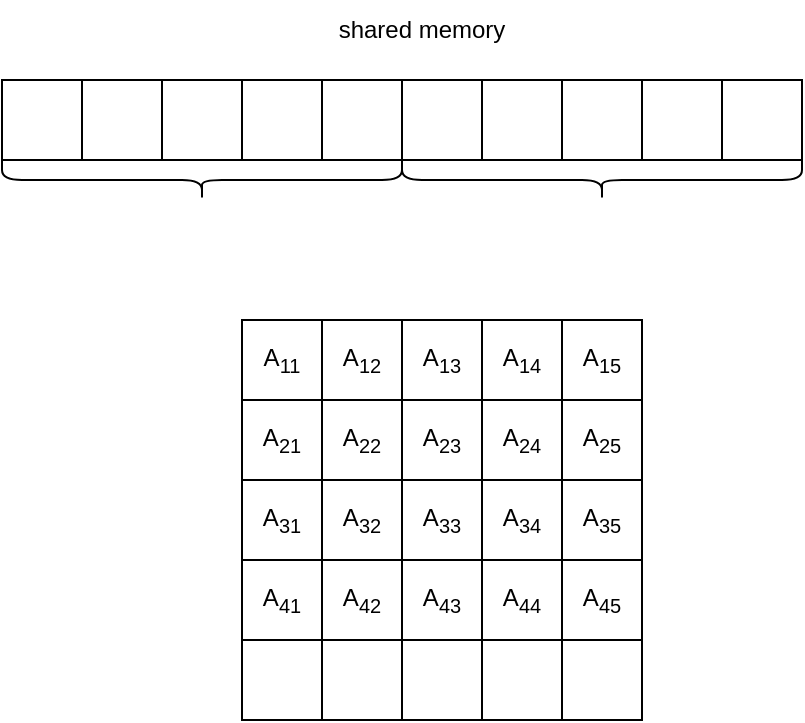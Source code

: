<mxfile version="21.5.1" type="github">
  <diagram name="Page-1" id="fuZ0AXvBA6EOddc8PsRr">
    <mxGraphModel dx="565" dy="369" grid="1" gridSize="10" guides="1" tooltips="1" connect="1" arrows="1" fold="1" page="1" pageScale="1" pageWidth="850" pageHeight="1100" math="0" shadow="0">
      <root>
        <mxCell id="0" />
        <mxCell id="1" parent="0" />
        <mxCell id="c7ZazDd18Y_3N0mRbRBA-1" value="A&lt;sub&gt;11&lt;/sub&gt;" style="whiteSpace=wrap;html=1;aspect=fixed;" vertex="1" parent="1">
          <mxGeometry x="240" y="240" width="40" height="40" as="geometry" />
        </mxCell>
        <mxCell id="c7ZazDd18Y_3N0mRbRBA-2" value="A&lt;sub&gt;12&lt;/sub&gt;" style="whiteSpace=wrap;html=1;aspect=fixed;" vertex="1" parent="1">
          <mxGeometry x="280" y="240" width="40" height="40" as="geometry" />
        </mxCell>
        <mxCell id="c7ZazDd18Y_3N0mRbRBA-3" value="A&lt;sub&gt;13&lt;/sub&gt;" style="whiteSpace=wrap;html=1;aspect=fixed;" vertex="1" parent="1">
          <mxGeometry x="320" y="240" width="40" height="40" as="geometry" />
        </mxCell>
        <mxCell id="c7ZazDd18Y_3N0mRbRBA-4" value="A&lt;sub&gt;14&lt;/sub&gt;" style="whiteSpace=wrap;html=1;aspect=fixed;" vertex="1" parent="1">
          <mxGeometry x="360" y="240" width="40" height="40" as="geometry" />
        </mxCell>
        <mxCell id="c7ZazDd18Y_3N0mRbRBA-5" value="A&lt;sub&gt;15&lt;/sub&gt;" style="whiteSpace=wrap;html=1;aspect=fixed;" vertex="1" parent="1">
          <mxGeometry x="400" y="240" width="40" height="40" as="geometry" />
        </mxCell>
        <mxCell id="c7ZazDd18Y_3N0mRbRBA-12" value="A&lt;sub&gt;21&lt;/sub&gt;" style="whiteSpace=wrap;html=1;aspect=fixed;" vertex="1" parent="1">
          <mxGeometry x="240" y="280" width="40" height="40" as="geometry" />
        </mxCell>
        <mxCell id="c7ZazDd18Y_3N0mRbRBA-13" value="A&lt;sub&gt;22&lt;/sub&gt;" style="whiteSpace=wrap;html=1;aspect=fixed;" vertex="1" parent="1">
          <mxGeometry x="280" y="280" width="40" height="40" as="geometry" />
        </mxCell>
        <mxCell id="c7ZazDd18Y_3N0mRbRBA-14" value="A&lt;sub&gt;23&lt;/sub&gt;" style="whiteSpace=wrap;html=1;aspect=fixed;" vertex="1" parent="1">
          <mxGeometry x="320" y="280" width="40" height="40" as="geometry" />
        </mxCell>
        <mxCell id="c7ZazDd18Y_3N0mRbRBA-15" value="A&lt;sub&gt;24&lt;/sub&gt;" style="whiteSpace=wrap;html=1;aspect=fixed;" vertex="1" parent="1">
          <mxGeometry x="360" y="280" width="40" height="40" as="geometry" />
        </mxCell>
        <mxCell id="c7ZazDd18Y_3N0mRbRBA-16" value="A&lt;sub&gt;25&lt;/sub&gt;" style="whiteSpace=wrap;html=1;aspect=fixed;" vertex="1" parent="1">
          <mxGeometry x="400" y="280" width="40" height="40" as="geometry" />
        </mxCell>
        <mxCell id="c7ZazDd18Y_3N0mRbRBA-17" value="A&lt;sub&gt;31&lt;/sub&gt;" style="whiteSpace=wrap;html=1;aspect=fixed;" vertex="1" parent="1">
          <mxGeometry x="240" y="320" width="40" height="40" as="geometry" />
        </mxCell>
        <mxCell id="c7ZazDd18Y_3N0mRbRBA-18" value="A&lt;sub&gt;32&lt;/sub&gt;" style="whiteSpace=wrap;html=1;aspect=fixed;" vertex="1" parent="1">
          <mxGeometry x="280" y="320" width="40" height="40" as="geometry" />
        </mxCell>
        <mxCell id="c7ZazDd18Y_3N0mRbRBA-19" value="A&lt;sub&gt;33&lt;/sub&gt;" style="whiteSpace=wrap;html=1;aspect=fixed;" vertex="1" parent="1">
          <mxGeometry x="320" y="320" width="40" height="40" as="geometry" />
        </mxCell>
        <mxCell id="c7ZazDd18Y_3N0mRbRBA-20" value="A&lt;sub&gt;34&lt;/sub&gt;" style="whiteSpace=wrap;html=1;aspect=fixed;" vertex="1" parent="1">
          <mxGeometry x="360" y="320" width="40" height="40" as="geometry" />
        </mxCell>
        <mxCell id="c7ZazDd18Y_3N0mRbRBA-21" value="A&lt;sub&gt;35&lt;/sub&gt;" style="whiteSpace=wrap;html=1;aspect=fixed;" vertex="1" parent="1">
          <mxGeometry x="400" y="320" width="40" height="40" as="geometry" />
        </mxCell>
        <mxCell id="c7ZazDd18Y_3N0mRbRBA-22" value="A&lt;sub&gt;41&lt;/sub&gt;" style="whiteSpace=wrap;html=1;aspect=fixed;" vertex="1" parent="1">
          <mxGeometry x="240" y="360" width="40" height="40" as="geometry" />
        </mxCell>
        <mxCell id="c7ZazDd18Y_3N0mRbRBA-23" value="A&lt;sub&gt;42&lt;/sub&gt;" style="whiteSpace=wrap;html=1;aspect=fixed;" vertex="1" parent="1">
          <mxGeometry x="280" y="360" width="40" height="40" as="geometry" />
        </mxCell>
        <mxCell id="c7ZazDd18Y_3N0mRbRBA-24" value="A&lt;sub&gt;43&lt;/sub&gt;" style="whiteSpace=wrap;html=1;aspect=fixed;" vertex="1" parent="1">
          <mxGeometry x="320" y="360" width="40" height="40" as="geometry" />
        </mxCell>
        <mxCell id="c7ZazDd18Y_3N0mRbRBA-25" value="A&lt;sub&gt;44&lt;/sub&gt;" style="whiteSpace=wrap;html=1;aspect=fixed;" vertex="1" parent="1">
          <mxGeometry x="360" y="360" width="40" height="40" as="geometry" />
        </mxCell>
        <mxCell id="c7ZazDd18Y_3N0mRbRBA-26" value="A&lt;sub&gt;45&lt;/sub&gt;" style="whiteSpace=wrap;html=1;aspect=fixed;" vertex="1" parent="1">
          <mxGeometry x="400" y="360" width="40" height="40" as="geometry" />
        </mxCell>
        <mxCell id="c7ZazDd18Y_3N0mRbRBA-27" value="" style="whiteSpace=wrap;html=1;aspect=fixed;" vertex="1" parent="1">
          <mxGeometry x="240" y="400" width="40" height="40" as="geometry" />
        </mxCell>
        <mxCell id="c7ZazDd18Y_3N0mRbRBA-28" value="" style="whiteSpace=wrap;html=1;aspect=fixed;" vertex="1" parent="1">
          <mxGeometry x="280" y="400" width="40" height="40" as="geometry" />
        </mxCell>
        <mxCell id="c7ZazDd18Y_3N0mRbRBA-29" value="" style="whiteSpace=wrap;html=1;aspect=fixed;" vertex="1" parent="1">
          <mxGeometry x="320" y="400" width="40" height="40" as="geometry" />
        </mxCell>
        <mxCell id="c7ZazDd18Y_3N0mRbRBA-30" value="" style="whiteSpace=wrap;html=1;aspect=fixed;" vertex="1" parent="1">
          <mxGeometry x="360" y="400" width="40" height="40" as="geometry" />
        </mxCell>
        <mxCell id="c7ZazDd18Y_3N0mRbRBA-31" value="" style="whiteSpace=wrap;html=1;aspect=fixed;" vertex="1" parent="1">
          <mxGeometry x="400" y="400" width="40" height="40" as="geometry" />
        </mxCell>
        <mxCell id="c7ZazDd18Y_3N0mRbRBA-35" value="" style="whiteSpace=wrap;html=1;aspect=fixed;" vertex="1" parent="1">
          <mxGeometry x="120" y="120" width="40" height="40" as="geometry" />
        </mxCell>
        <mxCell id="c7ZazDd18Y_3N0mRbRBA-36" value="" style="whiteSpace=wrap;html=1;aspect=fixed;" vertex="1" parent="1">
          <mxGeometry x="160" y="120" width="40" height="40" as="geometry" />
        </mxCell>
        <mxCell id="c7ZazDd18Y_3N0mRbRBA-37" value="" style="whiteSpace=wrap;html=1;aspect=fixed;" vertex="1" parent="1">
          <mxGeometry x="200" y="120" width="40" height="40" as="geometry" />
        </mxCell>
        <mxCell id="c7ZazDd18Y_3N0mRbRBA-38" value="" style="whiteSpace=wrap;html=1;aspect=fixed;" vertex="1" parent="1">
          <mxGeometry x="240" y="120" width="40" height="40" as="geometry" />
        </mxCell>
        <mxCell id="c7ZazDd18Y_3N0mRbRBA-39" value="" style="whiteSpace=wrap;html=1;aspect=fixed;" vertex="1" parent="1">
          <mxGeometry x="280" y="120" width="40" height="40" as="geometry" />
        </mxCell>
        <mxCell id="c7ZazDd18Y_3N0mRbRBA-41" value="" style="whiteSpace=wrap;html=1;aspect=fixed;" vertex="1" parent="1">
          <mxGeometry x="320" y="120" width="40" height="40" as="geometry" />
        </mxCell>
        <mxCell id="c7ZazDd18Y_3N0mRbRBA-42" value="" style="whiteSpace=wrap;html=1;aspect=fixed;" vertex="1" parent="1">
          <mxGeometry x="360" y="120" width="40" height="40" as="geometry" />
        </mxCell>
        <mxCell id="c7ZazDd18Y_3N0mRbRBA-43" value="" style="whiteSpace=wrap;html=1;aspect=fixed;" vertex="1" parent="1">
          <mxGeometry x="400" y="120" width="40" height="40" as="geometry" />
        </mxCell>
        <mxCell id="c7ZazDd18Y_3N0mRbRBA-44" value="" style="whiteSpace=wrap;html=1;aspect=fixed;" vertex="1" parent="1">
          <mxGeometry x="440" y="120" width="40" height="40" as="geometry" />
        </mxCell>
        <mxCell id="c7ZazDd18Y_3N0mRbRBA-45" value="" style="whiteSpace=wrap;html=1;aspect=fixed;" vertex="1" parent="1">
          <mxGeometry x="480" y="120" width="40" height="40" as="geometry" />
        </mxCell>
        <mxCell id="c7ZazDd18Y_3N0mRbRBA-46" value="shared memory" style="text;html=1;strokeColor=none;fillColor=none;align=center;verticalAlign=middle;whiteSpace=wrap;rounded=0;" vertex="1" parent="1">
          <mxGeometry x="270" y="80" width="120" height="30" as="geometry" />
        </mxCell>
        <mxCell id="c7ZazDd18Y_3N0mRbRBA-47" value="" style="shape=curlyBracket;whiteSpace=wrap;html=1;rounded=1;labelPosition=left;verticalLabelPosition=middle;align=right;verticalAlign=middle;rotation=-90;" vertex="1" parent="1">
          <mxGeometry x="210" y="70" width="20" height="200" as="geometry" />
        </mxCell>
        <mxCell id="c7ZazDd18Y_3N0mRbRBA-48" value="" style="shape=curlyBracket;whiteSpace=wrap;html=1;rounded=1;labelPosition=left;verticalLabelPosition=middle;align=right;verticalAlign=middle;rotation=-90;" vertex="1" parent="1">
          <mxGeometry x="410" y="70" width="20" height="200" as="geometry" />
        </mxCell>
      </root>
    </mxGraphModel>
  </diagram>
</mxfile>
